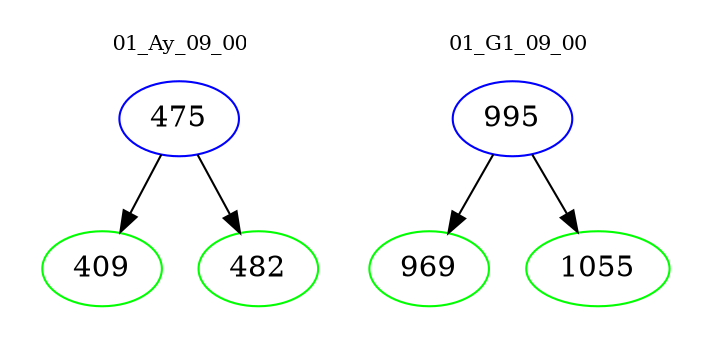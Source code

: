 digraph{
subgraph cluster_0 {
color = white
label = "01_Ay_09_00";
fontsize=10;
T0_475 [label="475", color="blue"]
T0_475 -> T0_409 [color="black"]
T0_409 [label="409", color="green"]
T0_475 -> T0_482 [color="black"]
T0_482 [label="482", color="green"]
}
subgraph cluster_1 {
color = white
label = "01_G1_09_00";
fontsize=10;
T1_995 [label="995", color="blue"]
T1_995 -> T1_969 [color="black"]
T1_969 [label="969", color="green"]
T1_995 -> T1_1055 [color="black"]
T1_1055 [label="1055", color="green"]
}
}
